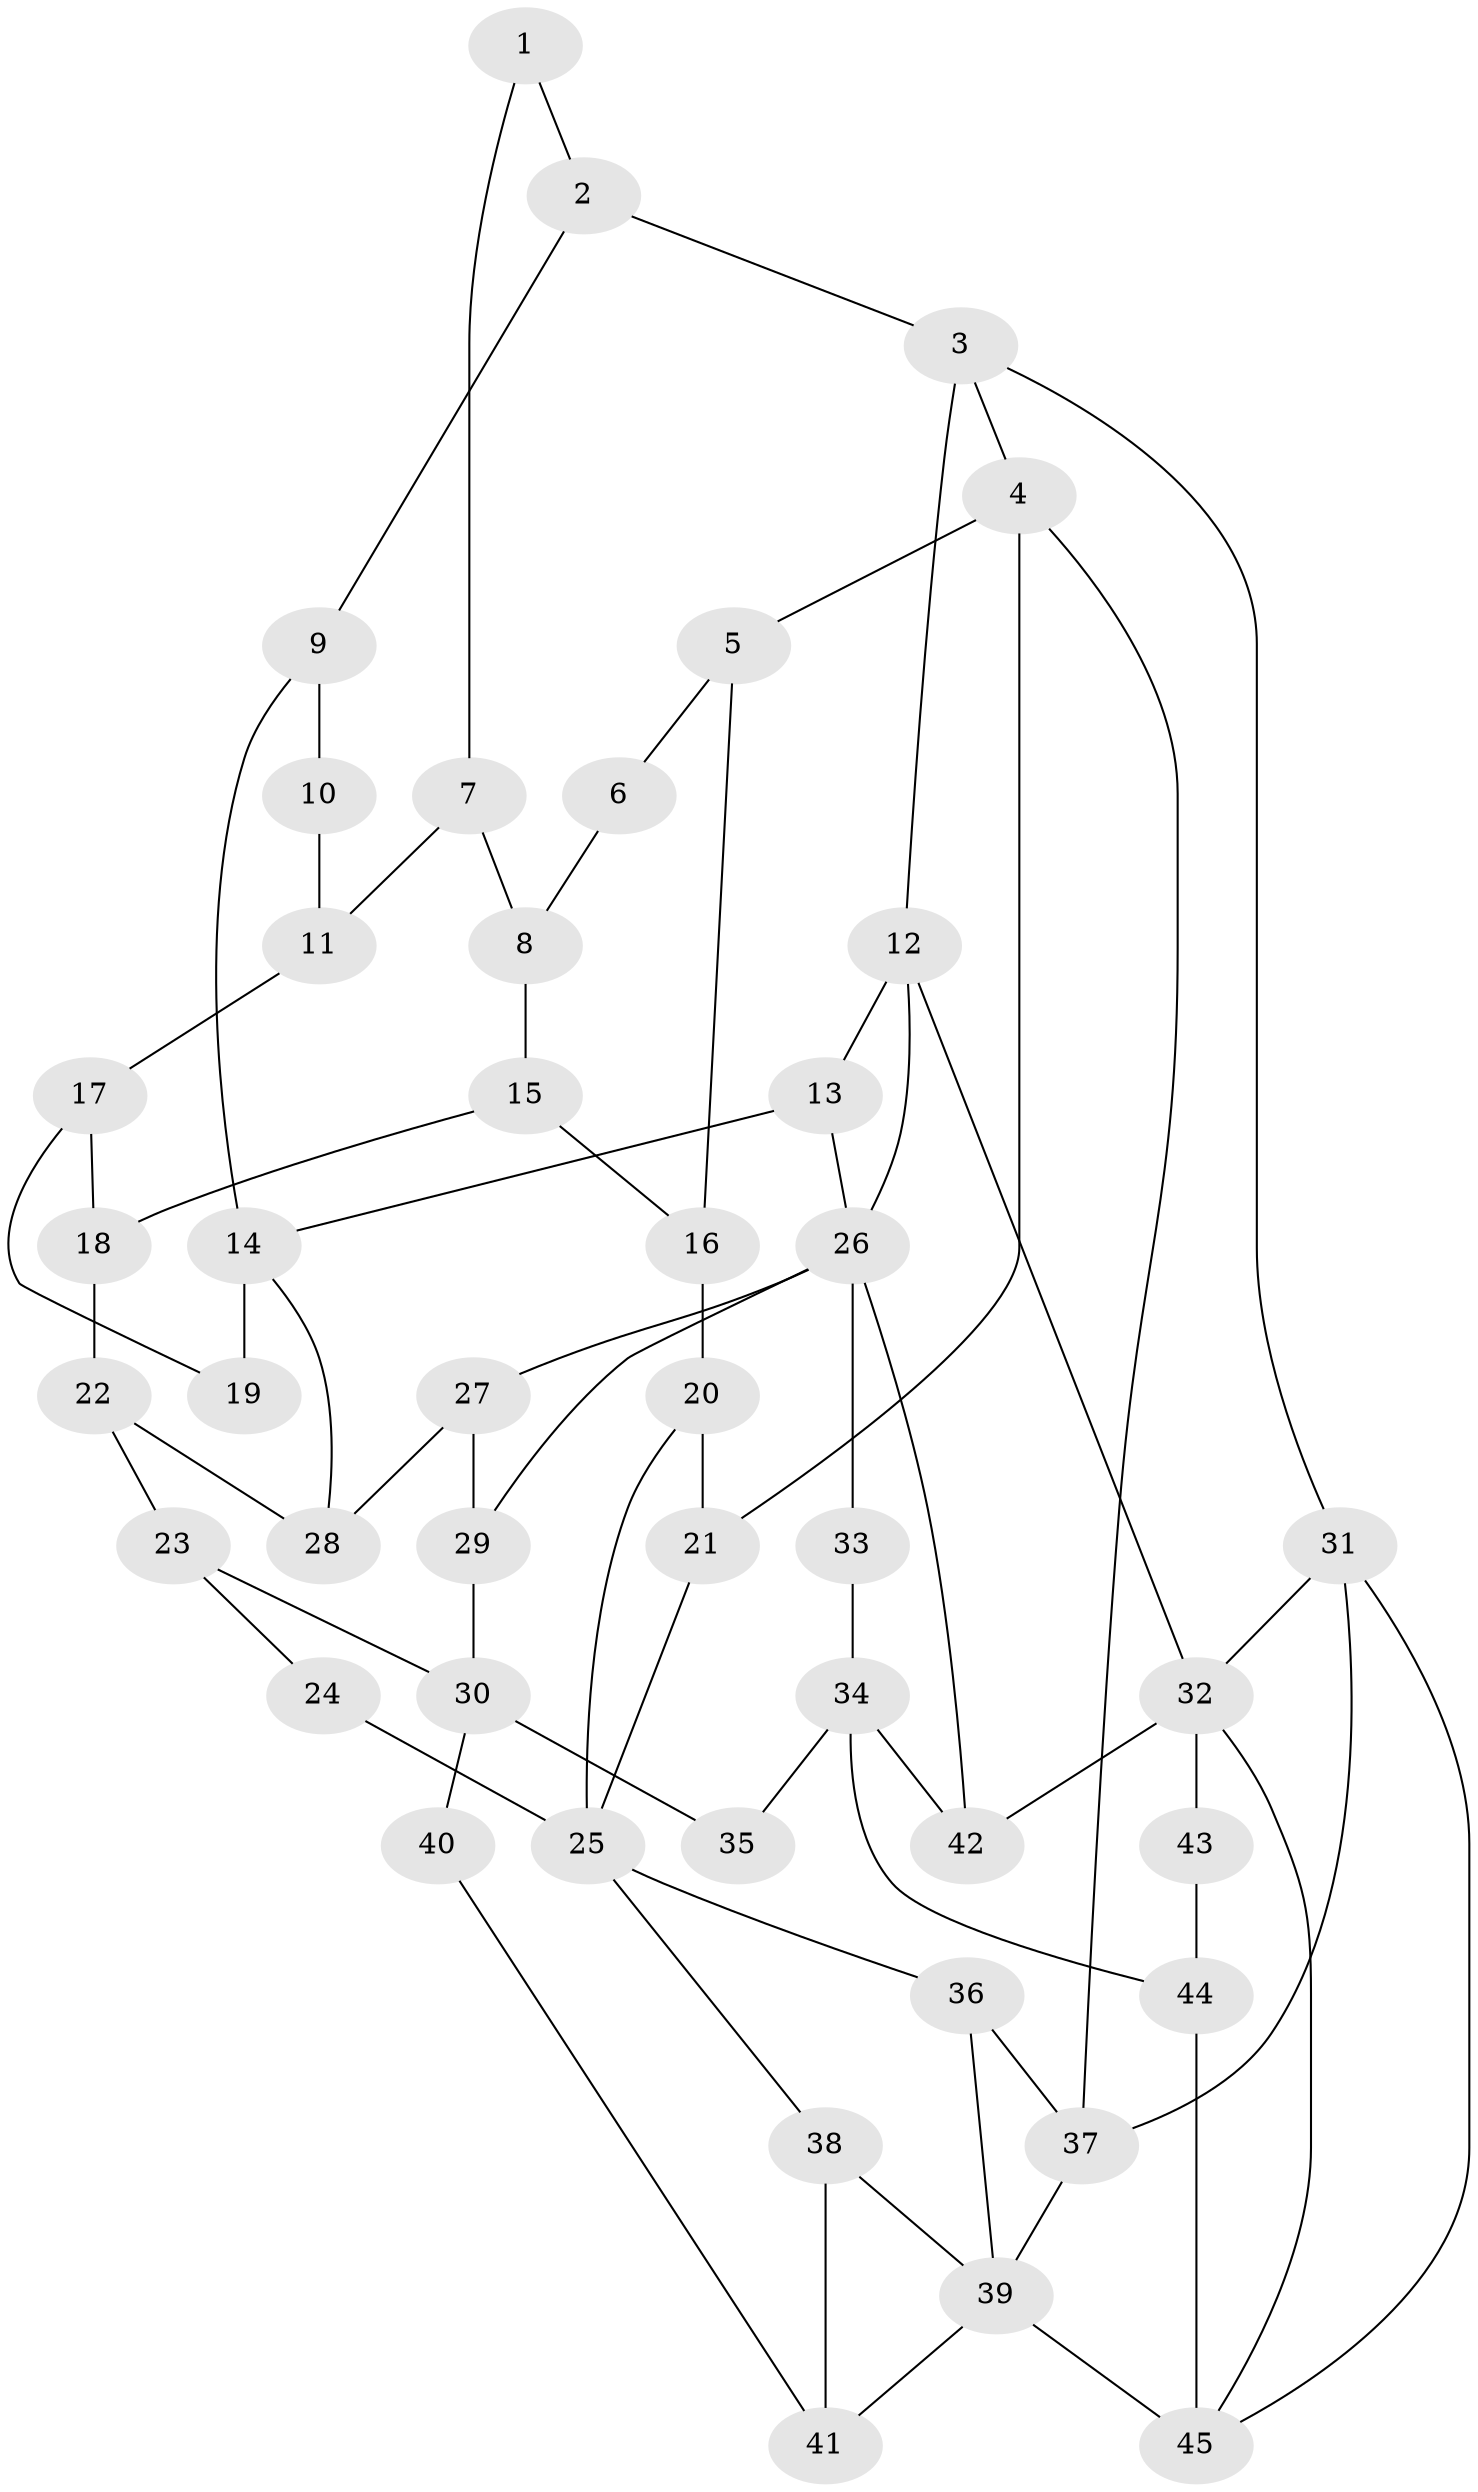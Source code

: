 // original degree distribution, {3: 0.027777777777777776, 4: 0.2777777777777778, 5: 0.4444444444444444, 6: 0.25}
// Generated by graph-tools (version 1.1) at 2025/54/03/04/25 22:54:43]
// undirected, 45 vertices, 72 edges
graph export_dot {
  node [color=gray90,style=filled];
  1;
  2;
  3;
  4;
  5;
  6;
  7;
  8;
  9;
  10;
  11;
  12;
  13;
  14;
  15;
  16;
  17;
  18;
  19;
  20;
  21;
  22;
  23;
  24;
  25;
  26;
  27;
  28;
  29;
  30;
  31;
  32;
  33;
  34;
  35;
  36;
  37;
  38;
  39;
  40;
  41;
  42;
  43;
  44;
  45;
  1 -- 2 [weight=1.0];
  1 -- 7 [weight=1.0];
  2 -- 3 [weight=1.0];
  2 -- 9 [weight=1.0];
  3 -- 4 [weight=1.0];
  3 -- 12 [weight=1.0];
  3 -- 31 [weight=1.0];
  4 -- 5 [weight=1.0];
  4 -- 21 [weight=1.0];
  4 -- 37 [weight=1.0];
  5 -- 6 [weight=1.0];
  5 -- 16 [weight=1.0];
  6 -- 8 [weight=1.0];
  7 -- 8 [weight=1.0];
  7 -- 11 [weight=1.0];
  8 -- 15 [weight=1.0];
  9 -- 10 [weight=2.0];
  9 -- 14 [weight=2.0];
  10 -- 11 [weight=1.0];
  11 -- 17 [weight=1.0];
  12 -- 13 [weight=1.0];
  12 -- 26 [weight=1.0];
  12 -- 32 [weight=1.0];
  13 -- 14 [weight=1.0];
  13 -- 26 [weight=1.0];
  14 -- 19 [weight=2.0];
  14 -- 28 [weight=1.0];
  15 -- 16 [weight=1.0];
  15 -- 18 [weight=1.0];
  16 -- 20 [weight=1.0];
  17 -- 18 [weight=1.0];
  17 -- 19 [weight=1.0];
  18 -- 22 [weight=1.0];
  20 -- 21 [weight=1.0];
  20 -- 25 [weight=1.0];
  21 -- 25 [weight=1.0];
  22 -- 23 [weight=1.0];
  22 -- 28 [weight=1.0];
  23 -- 24 [weight=1.0];
  23 -- 30 [weight=1.0];
  24 -- 25 [weight=2.0];
  25 -- 36 [weight=1.0];
  25 -- 38 [weight=1.0];
  26 -- 27 [weight=1.0];
  26 -- 29 [weight=1.0];
  26 -- 33 [weight=1.0];
  26 -- 42 [weight=1.0];
  27 -- 28 [weight=1.0];
  27 -- 29 [weight=1.0];
  29 -- 30 [weight=1.0];
  30 -- 35 [weight=2.0];
  30 -- 40 [weight=2.0];
  31 -- 32 [weight=1.0];
  31 -- 37 [weight=1.0];
  31 -- 45 [weight=1.0];
  32 -- 42 [weight=1.0];
  32 -- 43 [weight=2.0];
  32 -- 45 [weight=1.0];
  33 -- 34 [weight=2.0];
  34 -- 35 [weight=2.0];
  34 -- 42 [weight=1.0];
  34 -- 44 [weight=1.0];
  36 -- 37 [weight=1.0];
  36 -- 39 [weight=1.0];
  37 -- 39 [weight=1.0];
  38 -- 39 [weight=1.0];
  38 -- 41 [weight=1.0];
  39 -- 41 [weight=1.0];
  39 -- 45 [weight=2.0];
  40 -- 41 [weight=1.0];
  43 -- 44 [weight=1.0];
  44 -- 45 [weight=1.0];
}
